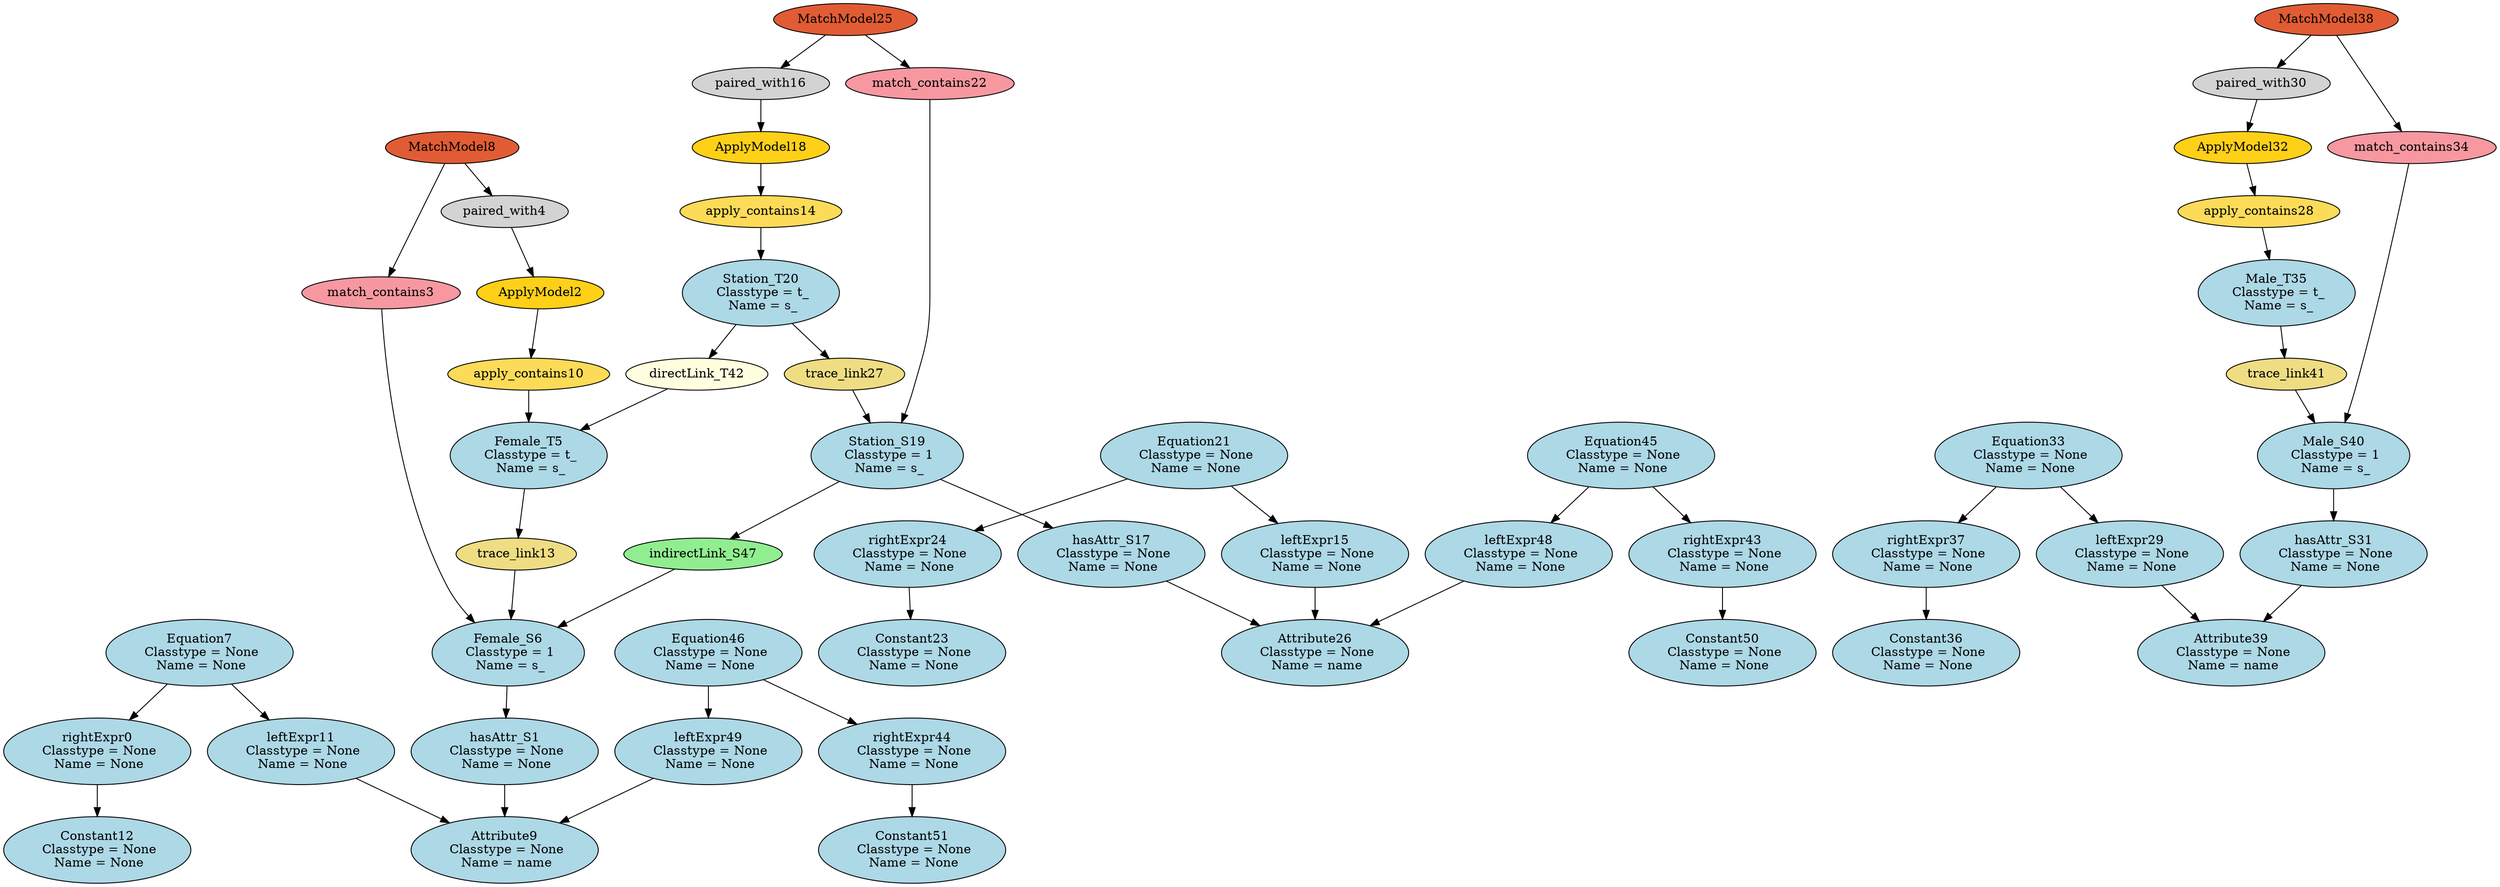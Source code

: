 digraph HEmptyPathCondition_HF2F_HS2S_HM2M_HSF2SF {
"rightExpr0\n Classtype = None\n Name = None" [style=filled, fillcolor=lightblue];
"hasAttr_S1\n Classtype = None\n Name = None" [style=filled, fillcolor=lightblue];
ApplyModel2 [style=filled, fillcolor="#FED017"];
match_contains3 [style=filled, fillcolor="#F798A1"];
paired_with4 [style=filled, fillcolor=lightgray];
"Female_T5\n Classtype = t_\n Name = s_" [style=filled, fillcolor=lightblue];
"Female_S6\n Classtype = 1\n Name = s_" [style=filled, fillcolor=lightblue];
"Equation7\n Classtype = None\n Name = None" [style=filled, fillcolor=lightblue];
MatchModel8 [style=filled, fillcolor="#E15C34"];
"Attribute9\n Classtype = None\n Name = name" [style=filled, fillcolor=lightblue];
apply_contains10 [style=filled, fillcolor="#FCDB58"];
"leftExpr11\n Classtype = None\n Name = None" [style=filled, fillcolor=lightblue];
"Constant12\n Classtype = None\n Name = None" [style=filled, fillcolor=lightblue];
trace_link13 [style=filled, fillcolor=lightgoldenrod];
apply_contains14 [style=filled, fillcolor="#FCDB58"];
"leftExpr15\n Classtype = None\n Name = None" [style=filled, fillcolor=lightblue];
paired_with16 [style=filled, fillcolor=lightgray];
"hasAttr_S17\n Classtype = None\n Name = None" [style=filled, fillcolor=lightblue];
ApplyModel18 [style=filled, fillcolor="#FED017"];
"Station_S19\n Classtype = 1\n Name = s_" [style=filled, fillcolor=lightblue];
"Station_T20\n Classtype = t_\n Name = s_" [style=filled, fillcolor=lightblue];
"Equation21\n Classtype = None\n Name = None" [style=filled, fillcolor=lightblue];
match_contains22 [style=filled, fillcolor="#F798A1"];
"Constant23\n Classtype = None\n Name = None" [style=filled, fillcolor=lightblue];
"rightExpr24\n Classtype = None\n Name = None" [style=filled, fillcolor=lightblue];
MatchModel25 [style=filled, fillcolor="#E15C34"];
"Attribute26\n Classtype = None\n Name = name" [style=filled, fillcolor=lightblue];
trace_link27 [style=filled, fillcolor=lightgoldenrod];
apply_contains28 [style=filled, fillcolor="#FCDB58"];
"leftExpr29\n Classtype = None\n Name = None" [style=filled, fillcolor=lightblue];
paired_with30 [style=filled, fillcolor=lightgray];
"hasAttr_S31\n Classtype = None\n Name = None" [style=filled, fillcolor=lightblue];
ApplyModel32 [style=filled, fillcolor="#FED017"];
"Equation33\n Classtype = None\n Name = None" [style=filled, fillcolor=lightblue];
match_contains34 [style=filled, fillcolor="#F798A1"];
"Male_T35\n Classtype = t_\n Name = s_" [style=filled, fillcolor=lightblue];
"Constant36\n Classtype = None\n Name = None" [style=filled, fillcolor=lightblue];
"rightExpr37\n Classtype = None\n Name = None" [style=filled, fillcolor=lightblue];
MatchModel38 [style=filled, fillcolor="#E15C34"];
"Attribute39\n Classtype = None\n Name = name" [style=filled, fillcolor=lightblue];
"Male_S40\n Classtype = 1\n Name = s_" [style=filled, fillcolor=lightblue];
trace_link41 [style=filled, fillcolor=lightgoldenrod];
"directLink_T42\n" [style=filled, fillcolor=lightyellow];
"rightExpr43\n Classtype = None\n Name = None" [style=filled, fillcolor=lightblue];
"rightExpr44\n Classtype = None\n Name = None" [style=filled, fillcolor=lightblue];
"Equation45\n Classtype = None\n Name = None" [style=filled, fillcolor=lightblue];
"Equation46\n Classtype = None\n Name = None" [style=filled, fillcolor=lightblue];
indirectLink_S47 [style=filled, fillcolor=lightgreen];
"leftExpr48\n Classtype = None\n Name = None" [style=filled, fillcolor=lightblue];
"leftExpr49\n Classtype = None\n Name = None" [style=filled, fillcolor=lightblue];
"Constant50\n Classtype = None\n Name = None" [style=filled, fillcolor=lightblue];
"Constant51\n Classtype = None\n Name = None" [style=filled, fillcolor=lightblue];
"Equation7\n Classtype = None\n Name = None" -> "rightExpr0\n Classtype = None\n Name = None";
"rightExpr0\n Classtype = None\n Name = None" -> "Constant12\n Classtype = None\n Name = None";
"Female_S6\n Classtype = 1\n Name = s_" -> "hasAttr_S1\n Classtype = None\n Name = None";
"hasAttr_S1\n Classtype = None\n Name = None" -> "Attribute9\n Classtype = None\n Name = name";
paired_with4 -> ApplyModel2;
ApplyModel2 -> apply_contains10;
MatchModel8 -> match_contains3;
match_contains3 -> "Female_S6\n Classtype = 1\n Name = s_";
MatchModel8 -> paired_with4;
apply_contains10 -> "Female_T5\n Classtype = t_\n Name = s_";
"Equation7\n Classtype = None\n Name = None" -> "leftExpr11\n Classtype = None\n Name = None";
"leftExpr11\n Classtype = None\n Name = None" -> "Attribute9\n Classtype = None\n Name = name";
trace_link13 -> "Female_S6\n Classtype = 1\n Name = s_";
"Female_T5\n Classtype = t_\n Name = s_" -> trace_link13;
ApplyModel18 -> apply_contains14;
apply_contains14 -> "Station_T20\n Classtype = t_\n Name = s_";
"Equation21\n Classtype = None\n Name = None" -> "leftExpr15\n Classtype = None\n Name = None";
"leftExpr15\n Classtype = None\n Name = None" -> "Attribute26\n Classtype = None\n Name = name";
MatchModel25 -> paired_with16;
paired_with16 -> ApplyModel18;
"Station_S19\n Classtype = 1\n Name = s_" -> "hasAttr_S17\n Classtype = None\n Name = None";
"hasAttr_S17\n Classtype = None\n Name = None" -> "Attribute26\n Classtype = None\n Name = name";
match_contains22 -> "Station_S19\n Classtype = 1\n Name = s_";
"Equation21\n Classtype = None\n Name = None" -> "rightExpr24\n Classtype = None\n Name = None";
MatchModel25 -> match_contains22;
"rightExpr24\n Classtype = None\n Name = None" -> "Constant23\n Classtype = None\n Name = None";
trace_link27 -> "Station_S19\n Classtype = 1\n Name = s_";
"Station_T20\n Classtype = t_\n Name = s_" -> trace_link27;
ApplyModel32 -> apply_contains28;
apply_contains28 -> "Male_T35\n Classtype = t_\n Name = s_";
"Equation33\n Classtype = None\n Name = None" -> "leftExpr29\n Classtype = None\n Name = None";
"leftExpr29\n Classtype = None\n Name = None" -> "Attribute39\n Classtype = None\n Name = name";
MatchModel38 -> paired_with30;
paired_with30 -> ApplyModel32;
"Male_S40\n Classtype = 1\n Name = s_" -> "hasAttr_S31\n Classtype = None\n Name = None";
"hasAttr_S31\n Classtype = None\n Name = None" -> "Attribute39\n Classtype = None\n Name = name";
"Equation33\n Classtype = None\n Name = None" -> "rightExpr37\n Classtype = None\n Name = None";
MatchModel38 -> match_contains34;
match_contains34 -> "Male_S40\n Classtype = 1\n Name = s_";
"rightExpr37\n Classtype = None\n Name = None" -> "Constant36\n Classtype = None\n Name = None";
trace_link41 -> "Male_S40\n Classtype = 1\n Name = s_";
"Male_T35\n Classtype = t_\n Name = s_" -> trace_link41;
"Station_S19\n Classtype = 1\n Name = s_" -> indirectLink_S47;
indirectLink_S47 -> "Female_S6\n Classtype = 1\n Name = s_";
"Equation45\n Classtype = None\n Name = None" -> "rightExpr43\n Classtype = None\n Name = None";
"Equation45\n Classtype = None\n Name = None" -> "leftExpr48\n Classtype = None\n Name = None";
"rightExpr43\n Classtype = None\n Name = None" -> "Constant50\n Classtype = None\n Name = None";
"Equation46\n Classtype = None\n Name = None" -> "rightExpr44\n Classtype = None\n Name = None";
"Equation46\n Classtype = None\n Name = None" -> "leftExpr49\n Classtype = None\n Name = None";
"rightExpr44\n Classtype = None\n Name = None" -> "Constant51\n Classtype = None\n Name = None";
"leftExpr48\n Classtype = None\n Name = None" -> "Attribute26\n Classtype = None\n Name = name";
"leftExpr49\n Classtype = None\n Name = None" -> "Attribute9\n Classtype = None\n Name = name";
"Station_T20\n Classtype = t_\n Name = s_" -> "directLink_T42\n";
"directLink_T42\n" -> "Female_T5\n Classtype = t_\n Name = s_";
}
